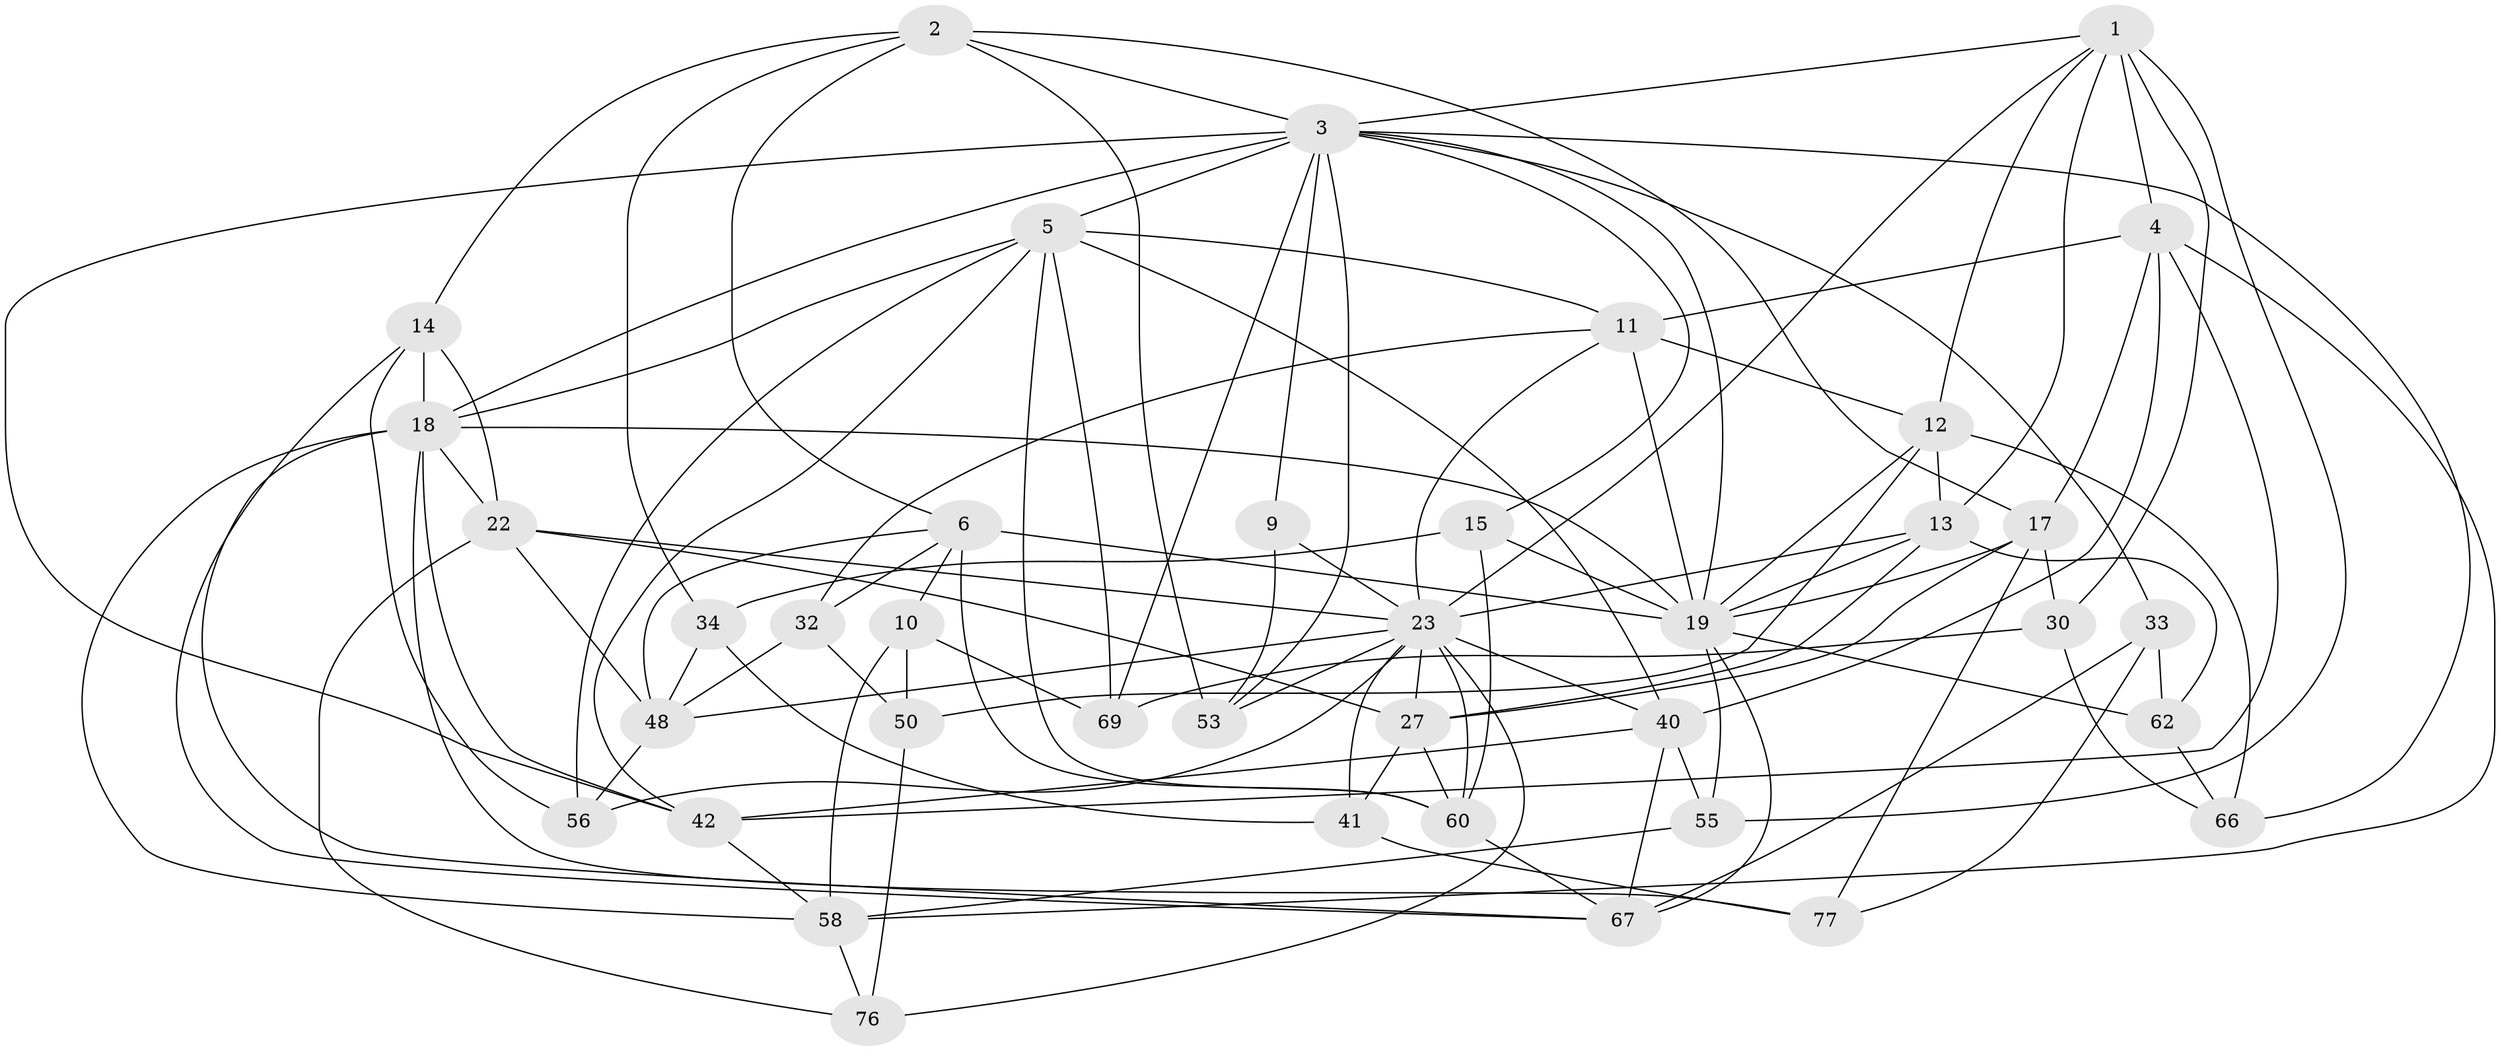 // original degree distribution, {4: 1.0}
// Generated by graph-tools (version 1.1) at 2025/16/03/09/25 04:16:23]
// undirected, 39 vertices, 111 edges
graph export_dot {
graph [start="1"]
  node [color=gray90,style=filled];
  1 [super="+49+24"];
  2 [super="+64"];
  3 [super="+7+8"];
  4 [super="+21+57"];
  5 [super="+47"];
  6 [super="+44"];
  9;
  10;
  11 [super="+75+37"];
  12 [super="+25"];
  13 [super="+43"];
  14 [super="+61"];
  15;
  17 [super="+38"];
  18 [super="+29+79+36"];
  19 [super="+31+20"];
  22 [super="+54"];
  23 [super="+26+39"];
  27 [super="+73"];
  30;
  32;
  33;
  34;
  40 [super="+74+51"];
  41;
  42 [super="+78"];
  48 [super="+63"];
  50;
  53;
  55;
  56;
  58 [super="+70"];
  60 [super="+72"];
  62;
  66;
  67 [super="+68"];
  69;
  76;
  77;
  1 -- 4 [weight=2];
  1 -- 30;
  1 -- 23;
  1 -- 55;
  1 -- 12;
  1 -- 13;
  1 -- 3;
  2 -- 6;
  2 -- 17;
  2 -- 34;
  2 -- 53;
  2 -- 3;
  2 -- 14;
  3 -- 53;
  3 -- 5;
  3 -- 18;
  3 -- 15;
  3 -- 33;
  3 -- 66;
  3 -- 69;
  3 -- 9;
  3 -- 42;
  3 -- 19;
  4 -- 17;
  4 -- 40 [weight=2];
  4 -- 42;
  4 -- 58;
  4 -- 11;
  5 -- 56;
  5 -- 42;
  5 -- 11;
  5 -- 18;
  5 -- 69;
  5 -- 40;
  5 -- 60;
  6 -- 60;
  6 -- 32;
  6 -- 10;
  6 -- 48;
  6 -- 19;
  9 -- 23 [weight=2];
  9 -- 53;
  10 -- 58;
  10 -- 50;
  10 -- 69;
  11 -- 32;
  11 -- 19 [weight=2];
  11 -- 23 [weight=2];
  11 -- 12;
  12 -- 50;
  12 -- 66;
  12 -- 13;
  12 -- 19;
  13 -- 62;
  13 -- 23;
  13 -- 27;
  13 -- 19;
  14 -- 18 [weight=2];
  14 -- 67;
  14 -- 56;
  14 -- 22;
  15 -- 34;
  15 -- 60;
  15 -- 19;
  17 -- 19;
  17 -- 77;
  17 -- 30;
  17 -- 27;
  18 -- 77;
  18 -- 42;
  18 -- 58;
  18 -- 67;
  18 -- 19;
  18 -- 22;
  19 -- 55;
  19 -- 67;
  19 -- 62;
  22 -- 76;
  22 -- 48;
  22 -- 27;
  22 -- 23;
  23 -- 40 [weight=2];
  23 -- 41;
  23 -- 76;
  23 -- 48;
  23 -- 53;
  23 -- 56;
  23 -- 27;
  23 -- 60;
  27 -- 41;
  27 -- 60;
  30 -- 66;
  30 -- 69;
  32 -- 48;
  32 -- 50;
  33 -- 67;
  33 -- 77;
  33 -- 62;
  34 -- 41;
  34 -- 48;
  40 -- 55;
  40 -- 42;
  40 -- 67;
  41 -- 77;
  42 -- 58;
  48 -- 56;
  50 -- 76;
  55 -- 58;
  58 -- 76;
  60 -- 67;
  62 -- 66;
}
